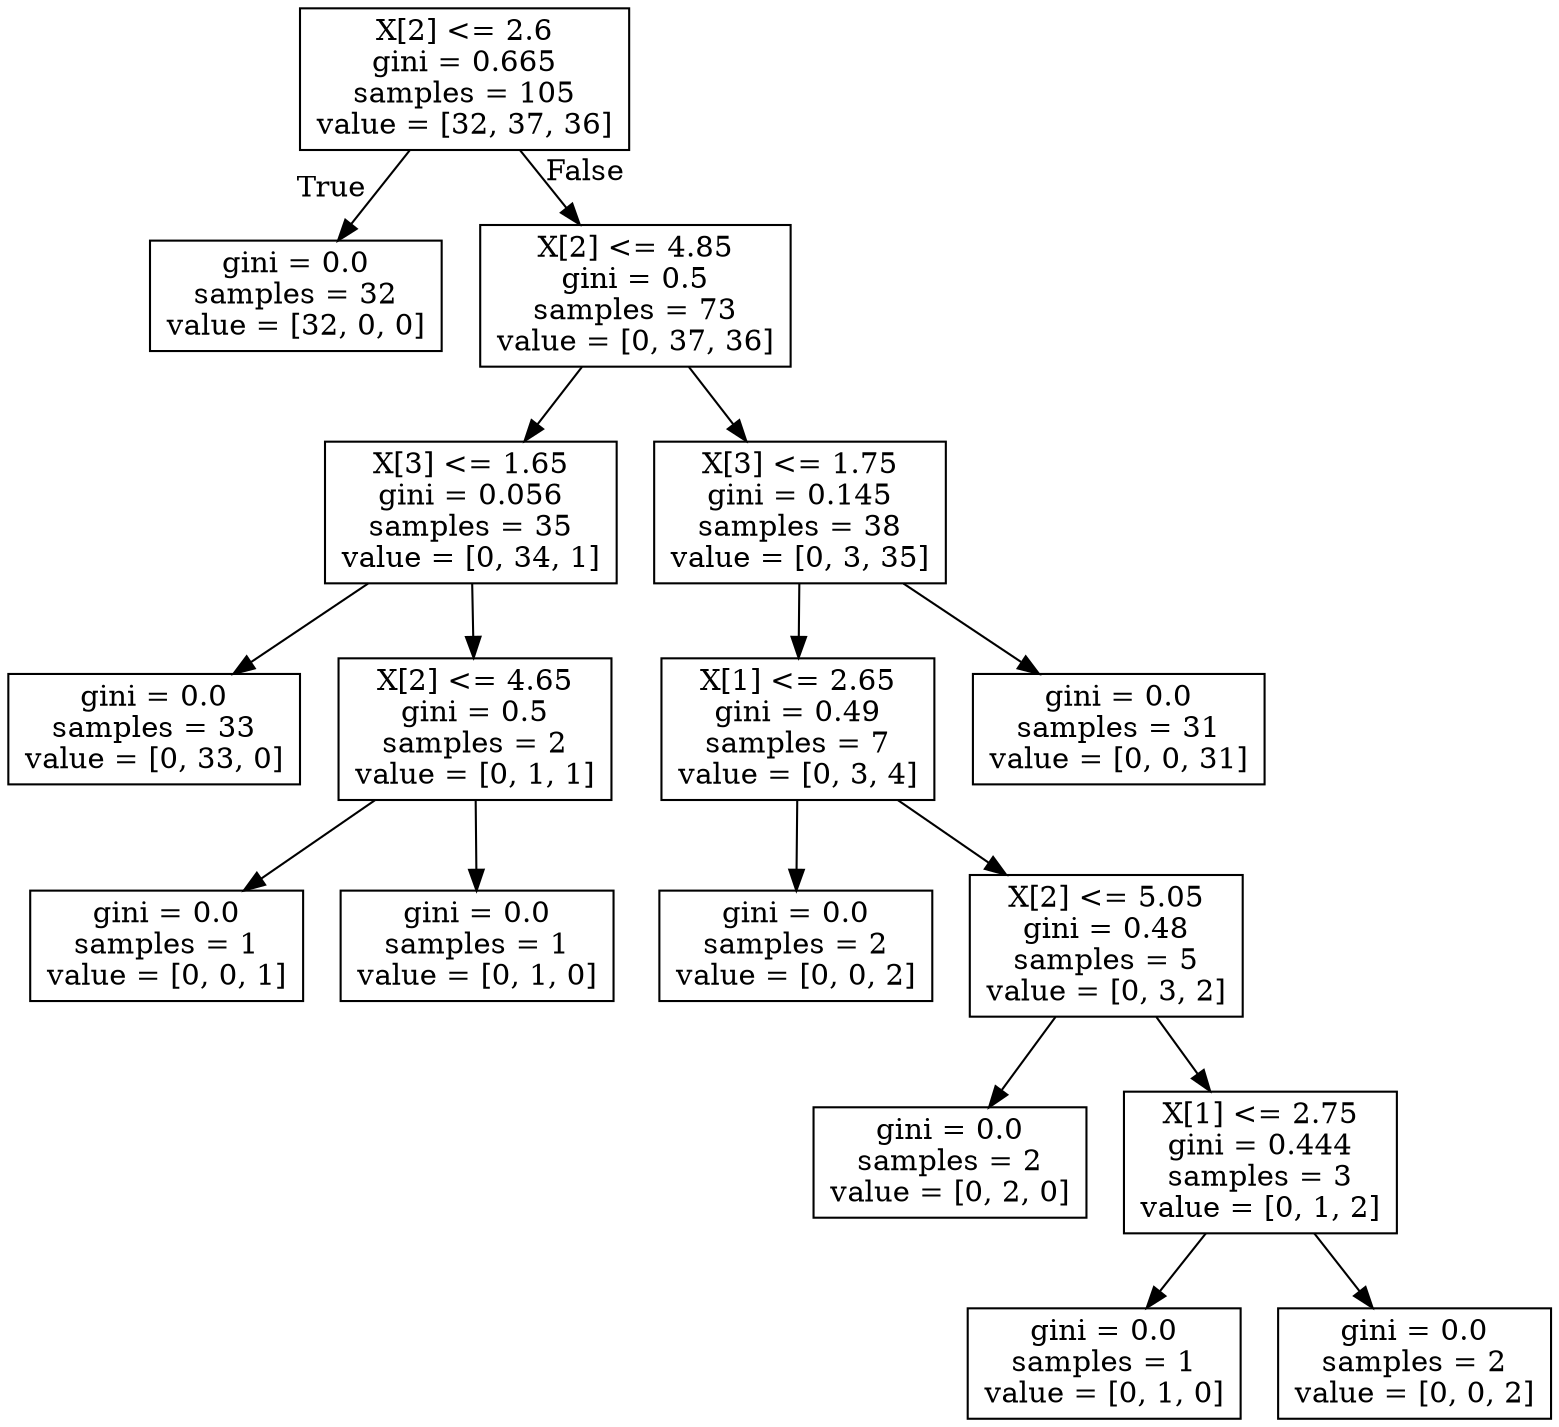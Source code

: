 digraph Tree {
node [shape=box] ;
0 [label="X[2] <= 2.6\ngini = 0.665\nsamples = 105\nvalue = [32, 37, 36]"] ;
1 [label="gini = 0.0\nsamples = 32\nvalue = [32, 0, 0]"] ;
0 -> 1 [labeldistance=2.5, labelangle=45, headlabel="True"] ;
2 [label="X[2] <= 4.85\ngini = 0.5\nsamples = 73\nvalue = [0, 37, 36]"] ;
0 -> 2 [labeldistance=2.5, labelangle=-45, headlabel="False"] ;
3 [label="X[3] <= 1.65\ngini = 0.056\nsamples = 35\nvalue = [0, 34, 1]"] ;
2 -> 3 ;
4 [label="gini = 0.0\nsamples = 33\nvalue = [0, 33, 0]"] ;
3 -> 4 ;
5 [label="X[2] <= 4.65\ngini = 0.5\nsamples = 2\nvalue = [0, 1, 1]"] ;
3 -> 5 ;
6 [label="gini = 0.0\nsamples = 1\nvalue = [0, 0, 1]"] ;
5 -> 6 ;
7 [label="gini = 0.0\nsamples = 1\nvalue = [0, 1, 0]"] ;
5 -> 7 ;
8 [label="X[3] <= 1.75\ngini = 0.145\nsamples = 38\nvalue = [0, 3, 35]"] ;
2 -> 8 ;
9 [label="X[1] <= 2.65\ngini = 0.49\nsamples = 7\nvalue = [0, 3, 4]"] ;
8 -> 9 ;
10 [label="gini = 0.0\nsamples = 2\nvalue = [0, 0, 2]"] ;
9 -> 10 ;
11 [label="X[2] <= 5.05\ngini = 0.48\nsamples = 5\nvalue = [0, 3, 2]"] ;
9 -> 11 ;
12 [label="gini = 0.0\nsamples = 2\nvalue = [0, 2, 0]"] ;
11 -> 12 ;
13 [label="X[1] <= 2.75\ngini = 0.444\nsamples = 3\nvalue = [0, 1, 2]"] ;
11 -> 13 ;
14 [label="gini = 0.0\nsamples = 1\nvalue = [0, 1, 0]"] ;
13 -> 14 ;
15 [label="gini = 0.0\nsamples = 2\nvalue = [0, 0, 2]"] ;
13 -> 15 ;
16 [label="gini = 0.0\nsamples = 31\nvalue = [0, 0, 31]"] ;
8 -> 16 ;
}